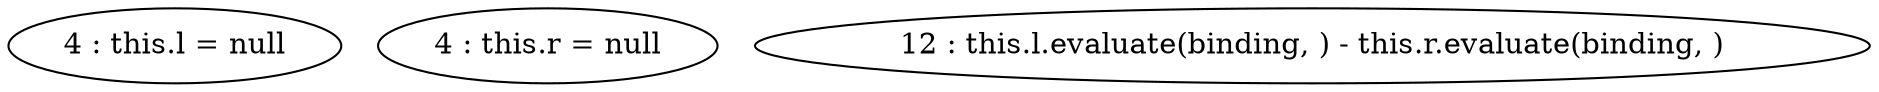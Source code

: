 digraph G {
"4 : this.l = null"
"4 : this.r = null"
"12 : this.l.evaluate(binding, ) - this.r.evaluate(binding, )"
}